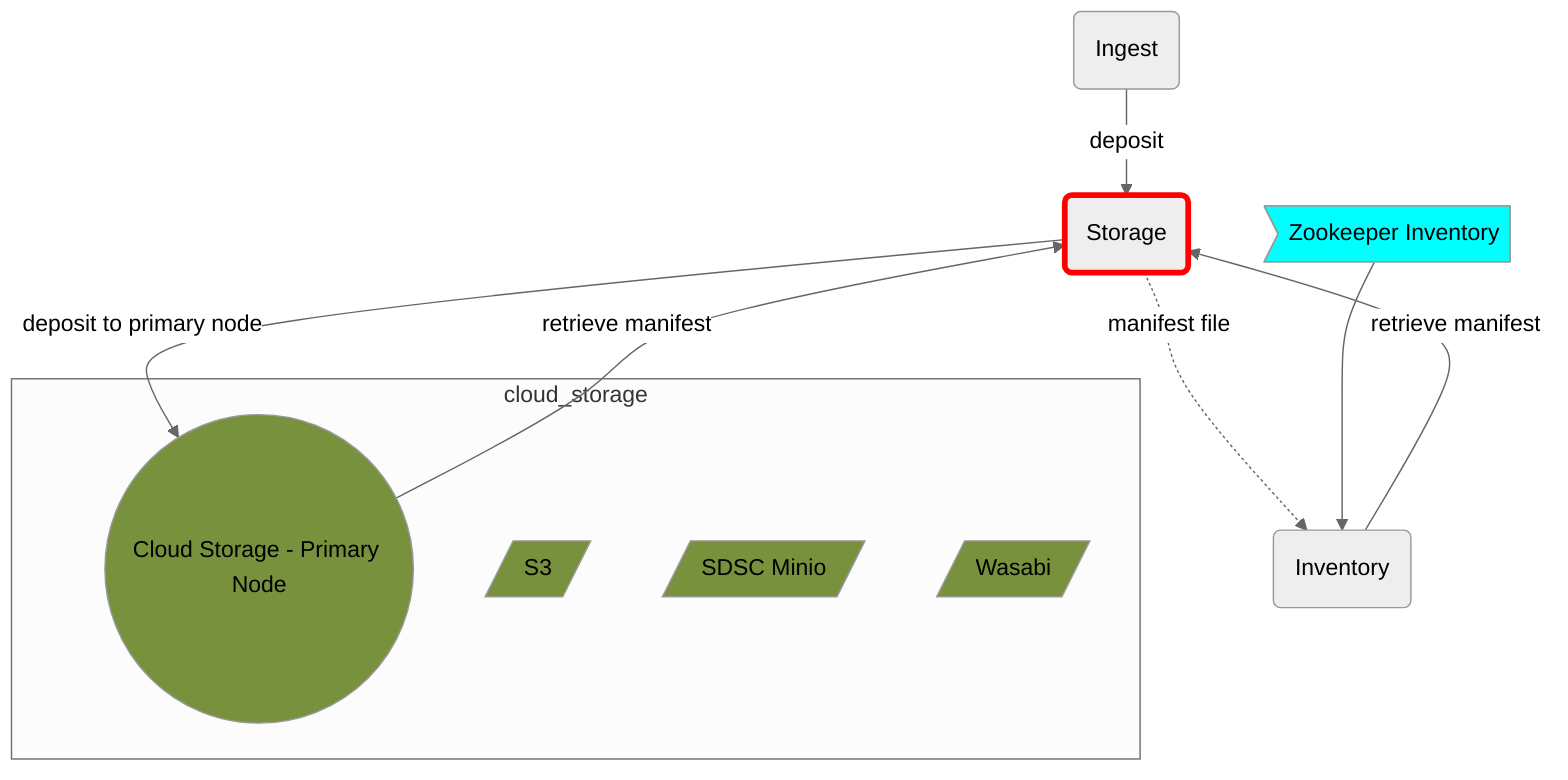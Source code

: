 %%{init: {'theme': 'neutral'}}%%
graph TD
  ING(Ingest)
  ST(Storage)
  INV(Inventory)
  ZOOINV>Zookeeper Inventory]

  subgraph cloud_storage
    CLOUD(("Cloud Storage - Primary Node"))
    CLDS3[/S3/]
    CLDSDSC[/SDSC Minio/]
    CLDWAS[/Wasabi/]
  end

  ING --> |deposit| ST
  INV --> |retrieve manifest| ST
  ST -.-> |manifest file| INV
  ST --> |deposit to primary node| CLOUD
  CLOUD --> |retrieve manifest| ST
  ZOOINV --> INV 

  style CLOUD fill:#77913C
  style CLDS3 fill:#77913C
  style CLDSDSC fill:#77913C
  style CLDWAS fill:#77913C
  style ST stroke:red,stroke-width:4px
  style ZOOINV fill:cyan
